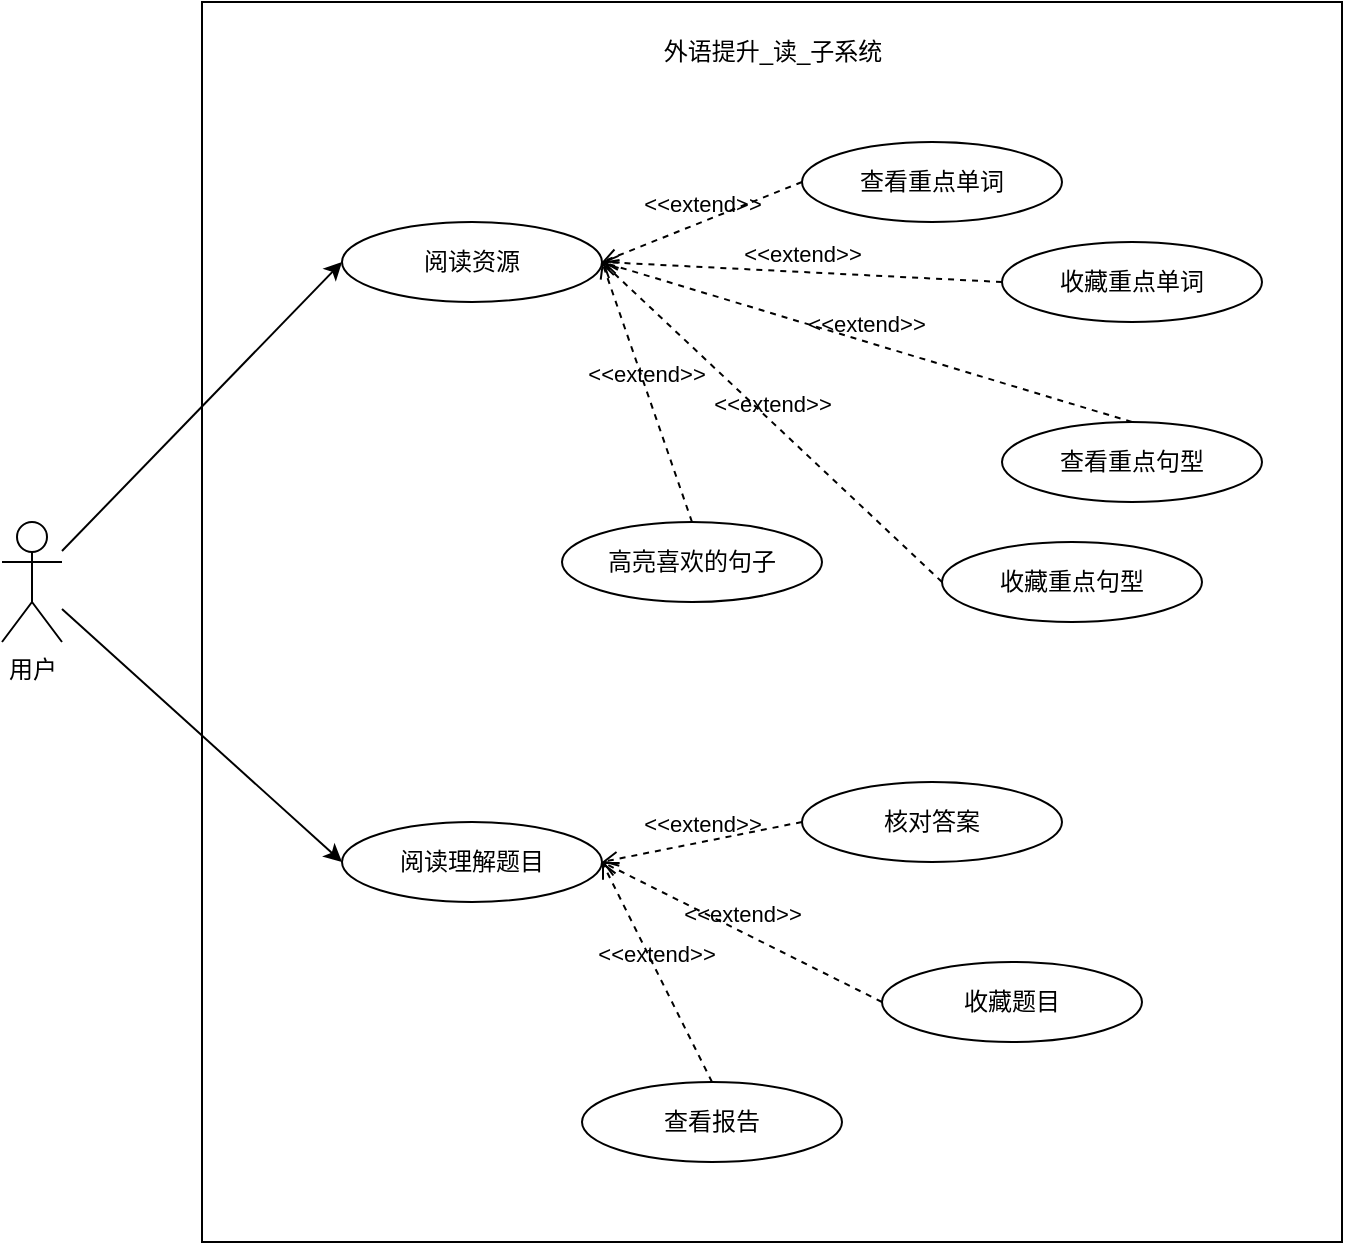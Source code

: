 <mxfile>
    <diagram id="P8iBQoWQreNlrctHDILb" name="第 1 页">
        <mxGraphModel dx="847" dy="908" grid="1" gridSize="10" guides="1" tooltips="1" connect="1" arrows="1" fold="1" page="1" pageScale="1" pageWidth="4681" pageHeight="3300" math="0" shadow="0">
            <root>
                <mxCell id="0"/>
                <mxCell id="1" parent="0"/>
                <mxCell id="3" value="" style="rounded=0;whiteSpace=wrap;html=1;" vertex="1" parent="1">
                    <mxGeometry x="170" y="110" width="570" height="620" as="geometry"/>
                </mxCell>
                <mxCell id="17" style="edgeStyle=none;html=1;entryX=0;entryY=0.5;entryDx=0;entryDy=0;" edge="1" parent="1" source="2" target="5">
                    <mxGeometry relative="1" as="geometry"/>
                </mxCell>
                <mxCell id="18" style="edgeStyle=none;html=1;entryX=0;entryY=0.5;entryDx=0;entryDy=0;" edge="1" parent="1" source="2" target="6">
                    <mxGeometry relative="1" as="geometry"/>
                </mxCell>
                <mxCell id="2" value="用户" style="shape=umlActor;verticalLabelPosition=bottom;verticalAlign=top;html=1;outlineConnect=0;" vertex="1" parent="1">
                    <mxGeometry x="70" y="370" width="30" height="60" as="geometry"/>
                </mxCell>
                <mxCell id="4" value="外语提升_读_子系统" style="text;html=1;strokeColor=none;fillColor=none;align=center;verticalAlign=middle;whiteSpace=wrap;rounded=0;" vertex="1" parent="1">
                    <mxGeometry x="387.5" y="120" width="135" height="30" as="geometry"/>
                </mxCell>
                <mxCell id="5" value="阅读资源" style="ellipse;whiteSpace=wrap;html=1;" vertex="1" parent="1">
                    <mxGeometry x="240" y="220" width="130" height="40" as="geometry"/>
                </mxCell>
                <mxCell id="6" value="阅读理解题目" style="ellipse;whiteSpace=wrap;html=1;" vertex="1" parent="1">
                    <mxGeometry x="240" y="520" width="130" height="40" as="geometry"/>
                </mxCell>
                <mxCell id="7" value="查看重点单词" style="ellipse;whiteSpace=wrap;html=1;" vertex="1" parent="1">
                    <mxGeometry x="470" y="180" width="130" height="40" as="geometry"/>
                </mxCell>
                <mxCell id="8" value="收藏重点单词" style="ellipse;whiteSpace=wrap;html=1;" vertex="1" parent="1">
                    <mxGeometry x="570" y="230" width="130" height="40" as="geometry"/>
                </mxCell>
                <mxCell id="9" value="查看重点句型" style="ellipse;whiteSpace=wrap;html=1;" vertex="1" parent="1">
                    <mxGeometry x="570" y="320" width="130" height="40" as="geometry"/>
                </mxCell>
                <mxCell id="10" value="收藏重点句型" style="ellipse;whiteSpace=wrap;html=1;" vertex="1" parent="1">
                    <mxGeometry x="540" y="380" width="130" height="40" as="geometry"/>
                </mxCell>
                <mxCell id="11" value="高亮喜欢的句子&lt;span style=&quot;color: rgba(0, 0, 0, 0); font-family: monospace; font-size: 0px; text-align: start;&quot;&gt;%3CmxGraphModel%3E%3Croot%3E%3CmxCell%20id%3D%220%22%2F%3E%3CmxCell%20id%3D%221%22%20parent%3D%220%22%2F%3E%3CmxCell%20id%3D%222%22%20value%3D%22%26amp%3Blt%3B%26amp%3Blt%3Bextend%26amp%3Bgt%3B%26amp%3Bgt%3B%22%20style%3D%22endArrow%3Dopen%3Bhtml%3D1%3Brounded%3D0%3Balign%3Dcenter%3BverticalAlign%3Dbottom%3Bdashed%3D1%3BendFill%3D0%3BlabelBackgroundColor%3Dnone%3BexitX%3D0%3BexitY%3D0.5%3BexitDx%3D0%3BexitDy%3D0%3BentryX%3D1%3BentryY%3D0%3BentryDx%3D0%3BentryDy%3D0%3B%22%20edge%3D%221%22%20parent%3D%221%22%3E%3CmxGeometry%20relative%3D%221%22%20as%3D%22geometry%22%3E%3CmxPoint%20x%3D%22460%22%20y%3D%22200%22%20as%3D%22sourcePoint%22%2F%3E%3CmxPoint%20x%3D%22353.891%22%20y%3D%22235.858%22%20as%3D%22targetPoint%22%2F%3E%3CArray%20as%3D%22points%22%2F%3E%3C%2FmxGeometry%3E%3C%2FmxCell%3E%3C%2Froot%3E%3C%2FmxGraphModel%3E&lt;/span&gt;" style="ellipse;whiteSpace=wrap;html=1;" vertex="1" parent="1">
                    <mxGeometry x="350" y="370" width="130" height="40" as="geometry"/>
                </mxCell>
                <mxCell id="12" value="&amp;lt;&amp;lt;extend&amp;gt;&amp;gt;" style="endArrow=open;html=1;rounded=0;align=center;verticalAlign=bottom;dashed=1;endFill=0;labelBackgroundColor=none;exitX=0;exitY=0.5;exitDx=0;exitDy=0;entryX=1;entryY=0.5;entryDx=0;entryDy=0;" edge="1" parent="1" source="7" target="5">
                    <mxGeometry relative="1" as="geometry">
                        <mxPoint x="460" y="200" as="sourcePoint"/>
                        <mxPoint x="353.891" y="235.858" as="targetPoint"/>
                        <Array as="points"/>
                    </mxGeometry>
                </mxCell>
                <mxCell id="13" value="&amp;lt;&amp;lt;extend&amp;gt;&amp;gt;" style="endArrow=open;html=1;rounded=0;align=center;verticalAlign=bottom;dashed=1;endFill=0;labelBackgroundColor=none;exitX=0;exitY=0.5;exitDx=0;exitDy=0;entryX=1;entryY=0.5;entryDx=0;entryDy=0;" edge="1" parent="1" source="8" target="5">
                    <mxGeometry relative="1" as="geometry">
                        <mxPoint x="470" y="210" as="sourcePoint"/>
                        <mxPoint x="370" y="240" as="targetPoint"/>
                        <Array as="points"/>
                    </mxGeometry>
                </mxCell>
                <mxCell id="14" value="&amp;lt;&amp;lt;extend&amp;gt;&amp;gt;" style="endArrow=open;html=1;rounded=0;align=center;verticalAlign=bottom;dashed=1;endFill=0;labelBackgroundColor=none;exitX=0.5;exitY=0;exitDx=0;exitDy=0;entryX=1;entryY=0.5;entryDx=0;entryDy=0;" edge="1" parent="1" source="9" target="5">
                    <mxGeometry relative="1" as="geometry">
                        <mxPoint x="480" y="220" as="sourcePoint"/>
                        <mxPoint x="370" y="240" as="targetPoint"/>
                        <Array as="points"/>
                    </mxGeometry>
                </mxCell>
                <mxCell id="15" value="&amp;lt;&amp;lt;extend&amp;gt;&amp;gt;" style="endArrow=open;html=1;rounded=0;align=center;verticalAlign=bottom;dashed=1;endFill=0;labelBackgroundColor=none;exitX=0;exitY=0.5;exitDx=0;exitDy=0;entryX=1;entryY=0.5;entryDx=0;entryDy=0;" edge="1" parent="1" source="10" target="5">
                    <mxGeometry relative="1" as="geometry">
                        <mxPoint x="490" y="230" as="sourcePoint"/>
                        <mxPoint x="370" y="240" as="targetPoint"/>
                        <Array as="points"/>
                    </mxGeometry>
                </mxCell>
                <mxCell id="16" value="&amp;lt;&amp;lt;extend&amp;gt;&amp;gt;" style="endArrow=open;html=1;rounded=0;align=center;verticalAlign=bottom;dashed=1;endFill=0;labelBackgroundColor=none;exitX=0.5;exitY=0;exitDx=0;exitDy=0;entryX=1;entryY=0.5;entryDx=0;entryDy=0;" edge="1" parent="1" source="11" target="5">
                    <mxGeometry relative="1" as="geometry">
                        <mxPoint x="500" y="240" as="sourcePoint"/>
                        <mxPoint x="393.891" y="275.858" as="targetPoint"/>
                        <Array as="points"/>
                    </mxGeometry>
                </mxCell>
                <mxCell id="19" value="核对答案" style="ellipse;whiteSpace=wrap;html=1;" vertex="1" parent="1">
                    <mxGeometry x="470" y="500" width="130" height="40" as="geometry"/>
                </mxCell>
                <mxCell id="20" value="收藏题目" style="ellipse;whiteSpace=wrap;html=1;" vertex="1" parent="1">
                    <mxGeometry x="510" y="590" width="130" height="40" as="geometry"/>
                </mxCell>
                <mxCell id="21" value="查看报告" style="ellipse;whiteSpace=wrap;html=1;" vertex="1" parent="1">
                    <mxGeometry x="360" y="650" width="130" height="40" as="geometry"/>
                </mxCell>
                <mxCell id="22" value="&amp;lt;&amp;lt;extend&amp;gt;&amp;gt;" style="endArrow=open;html=1;rounded=0;align=center;verticalAlign=bottom;dashed=1;endFill=0;labelBackgroundColor=none;exitX=0.5;exitY=0;exitDx=0;exitDy=0;entryX=1;entryY=0.5;entryDx=0;entryDy=0;" edge="1" parent="1" source="21" target="6">
                    <mxGeometry relative="1" as="geometry">
                        <mxPoint x="437.5" y="710" as="sourcePoint"/>
                        <mxPoint x="351" y="554" as="targetPoint"/>
                        <Array as="points"/>
                    </mxGeometry>
                </mxCell>
                <mxCell id="23" value="&amp;lt;&amp;lt;extend&amp;gt;&amp;gt;" style="endArrow=open;html=1;rounded=0;align=center;verticalAlign=bottom;dashed=1;endFill=0;labelBackgroundColor=none;exitX=0;exitY=0.5;exitDx=0;exitDy=0;entryX=1;entryY=0.5;entryDx=0;entryDy=0;" edge="1" parent="1" source="20" target="6">
                    <mxGeometry relative="1" as="geometry">
                        <mxPoint x="435" y="660" as="sourcePoint"/>
                        <mxPoint x="360.962" y="564.142" as="targetPoint"/>
                        <Array as="points"/>
                    </mxGeometry>
                </mxCell>
                <mxCell id="24" value="&amp;lt;&amp;lt;extend&amp;gt;&amp;gt;" style="endArrow=open;html=1;rounded=0;align=center;verticalAlign=bottom;dashed=1;endFill=0;labelBackgroundColor=none;exitX=0;exitY=0.5;exitDx=0;exitDy=0;entryX=1;entryY=0.5;entryDx=0;entryDy=0;" edge="1" parent="1" source="19" target="6">
                    <mxGeometry relative="1" as="geometry">
                        <mxPoint x="445" y="670" as="sourcePoint"/>
                        <mxPoint x="370.962" y="574.142" as="targetPoint"/>
                        <Array as="points"/>
                    </mxGeometry>
                </mxCell>
            </root>
        </mxGraphModel>
    </diagram>
</mxfile>